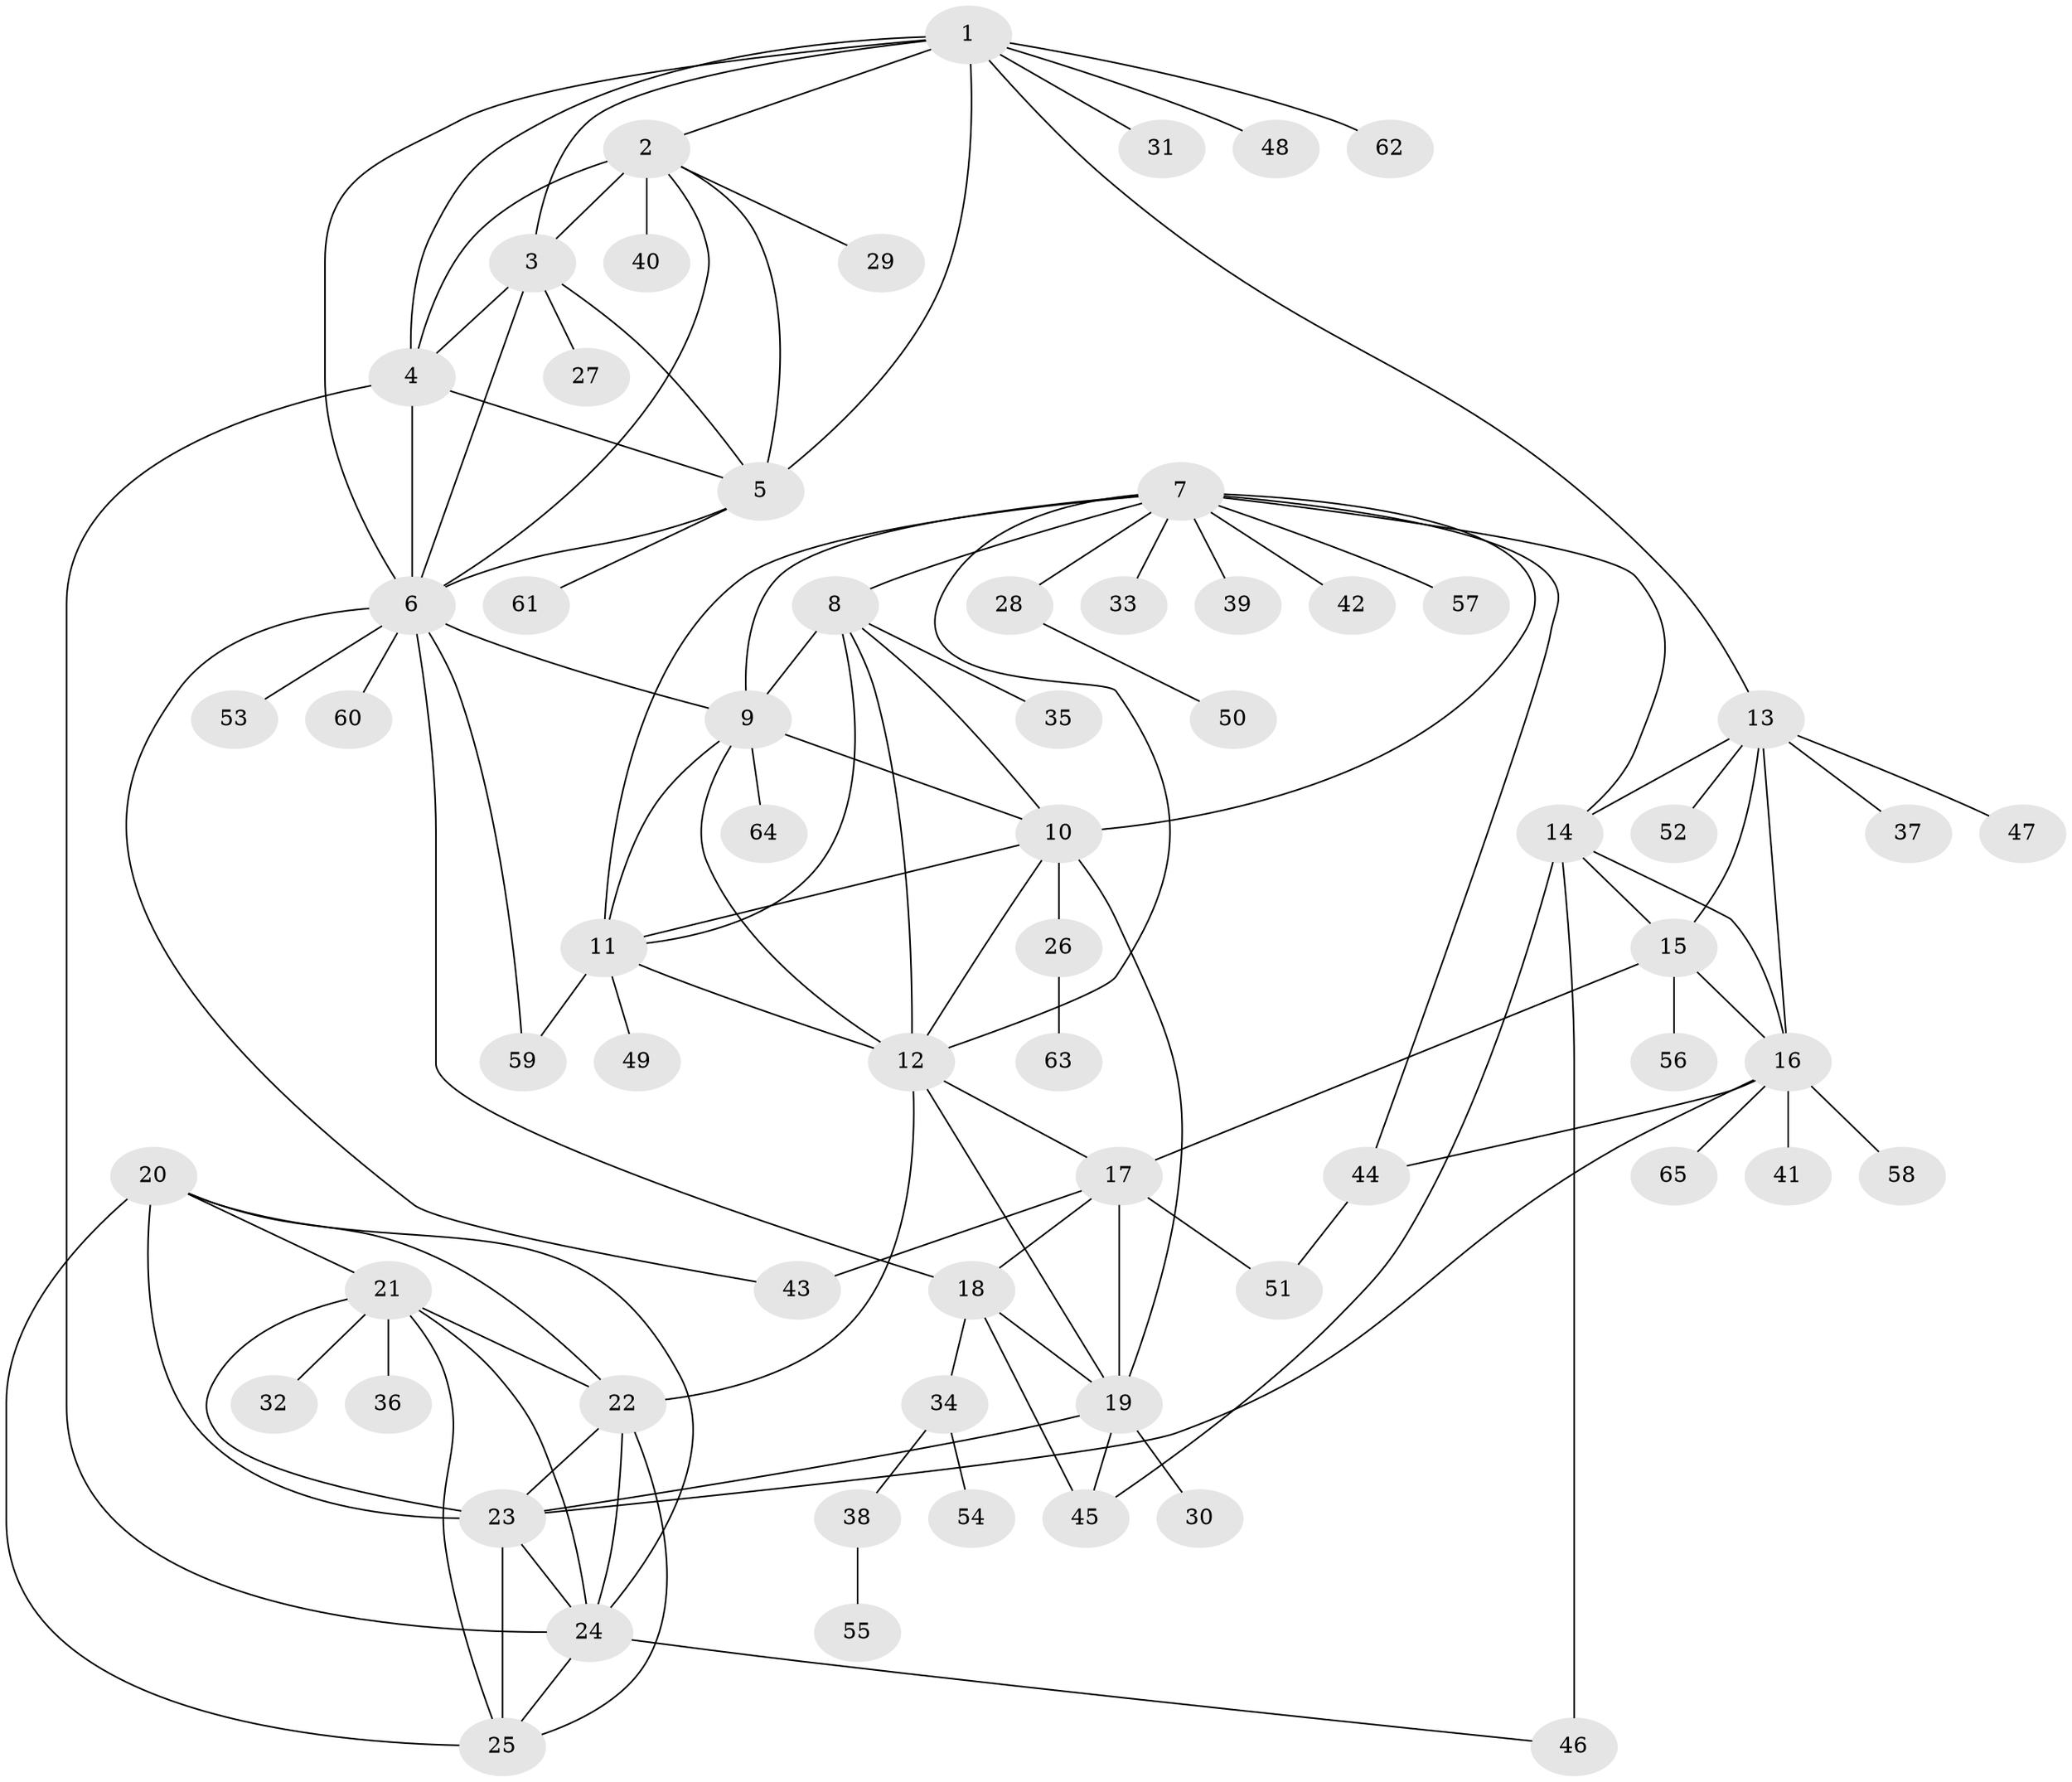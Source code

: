 // original degree distribution, {10: 0.015503875968992248, 11: 0.023255813953488372, 7: 0.046511627906976744, 12: 0.015503875968992248, 13: 0.015503875968992248, 8: 0.05426356589147287, 5: 0.015503875968992248, 9: 0.031007751937984496, 6: 0.015503875968992248, 1: 0.5968992248062015, 2: 0.13953488372093023, 4: 0.015503875968992248, 3: 0.015503875968992248}
// Generated by graph-tools (version 1.1) at 2025/37/03/09/25 02:37:14]
// undirected, 65 vertices, 113 edges
graph export_dot {
graph [start="1"]
  node [color=gray90,style=filled];
  1;
  2;
  3;
  4;
  5;
  6;
  7;
  8;
  9;
  10;
  11;
  12;
  13;
  14;
  15;
  16;
  17;
  18;
  19;
  20;
  21;
  22;
  23;
  24;
  25;
  26;
  27;
  28;
  29;
  30;
  31;
  32;
  33;
  34;
  35;
  36;
  37;
  38;
  39;
  40;
  41;
  42;
  43;
  44;
  45;
  46;
  47;
  48;
  49;
  50;
  51;
  52;
  53;
  54;
  55;
  56;
  57;
  58;
  59;
  60;
  61;
  62;
  63;
  64;
  65;
  1 -- 2 [weight=1.0];
  1 -- 3 [weight=1.0];
  1 -- 4 [weight=1.0];
  1 -- 5 [weight=1.0];
  1 -- 6 [weight=1.0];
  1 -- 13 [weight=1.0];
  1 -- 31 [weight=1.0];
  1 -- 48 [weight=1.0];
  1 -- 62 [weight=1.0];
  2 -- 3 [weight=1.0];
  2 -- 4 [weight=1.0];
  2 -- 5 [weight=1.0];
  2 -- 6 [weight=1.0];
  2 -- 29 [weight=1.0];
  2 -- 40 [weight=4.0];
  3 -- 4 [weight=1.0];
  3 -- 5 [weight=1.0];
  3 -- 6 [weight=1.0];
  3 -- 27 [weight=1.0];
  4 -- 5 [weight=1.0];
  4 -- 6 [weight=1.0];
  4 -- 24 [weight=1.0];
  5 -- 6 [weight=1.0];
  5 -- 61 [weight=1.0];
  6 -- 9 [weight=1.0];
  6 -- 18 [weight=1.0];
  6 -- 43 [weight=1.0];
  6 -- 53 [weight=1.0];
  6 -- 59 [weight=1.0];
  6 -- 60 [weight=1.0];
  7 -- 8 [weight=1.0];
  7 -- 9 [weight=1.0];
  7 -- 10 [weight=1.0];
  7 -- 11 [weight=1.0];
  7 -- 12 [weight=1.0];
  7 -- 14 [weight=1.0];
  7 -- 28 [weight=1.0];
  7 -- 33 [weight=1.0];
  7 -- 39 [weight=1.0];
  7 -- 42 [weight=1.0];
  7 -- 44 [weight=1.0];
  7 -- 57 [weight=1.0];
  8 -- 9 [weight=1.0];
  8 -- 10 [weight=1.0];
  8 -- 11 [weight=1.0];
  8 -- 12 [weight=4.0];
  8 -- 35 [weight=1.0];
  9 -- 10 [weight=1.0];
  9 -- 11 [weight=1.0];
  9 -- 12 [weight=1.0];
  9 -- 64 [weight=1.0];
  10 -- 11 [weight=1.0];
  10 -- 12 [weight=1.0];
  10 -- 19 [weight=1.0];
  10 -- 26 [weight=6.0];
  11 -- 12 [weight=1.0];
  11 -- 49 [weight=1.0];
  11 -- 59 [weight=1.0];
  12 -- 17 [weight=1.0];
  12 -- 19 [weight=1.0];
  12 -- 22 [weight=1.0];
  13 -- 14 [weight=3.0];
  13 -- 15 [weight=3.0];
  13 -- 16 [weight=3.0];
  13 -- 37 [weight=1.0];
  13 -- 47 [weight=1.0];
  13 -- 52 [weight=3.0];
  14 -- 15 [weight=1.0];
  14 -- 16 [weight=1.0];
  14 -- 45 [weight=1.0];
  14 -- 46 [weight=3.0];
  15 -- 16 [weight=1.0];
  15 -- 17 [weight=1.0];
  15 -- 56 [weight=2.0];
  16 -- 23 [weight=1.0];
  16 -- 41 [weight=1.0];
  16 -- 44 [weight=1.0];
  16 -- 58 [weight=1.0];
  16 -- 65 [weight=1.0];
  17 -- 18 [weight=4.0];
  17 -- 19 [weight=4.0];
  17 -- 43 [weight=1.0];
  17 -- 51 [weight=4.0];
  18 -- 19 [weight=1.0];
  18 -- 34 [weight=1.0];
  18 -- 45 [weight=1.0];
  19 -- 23 [weight=1.0];
  19 -- 30 [weight=2.0];
  19 -- 45 [weight=1.0];
  20 -- 21 [weight=1.0];
  20 -- 22 [weight=1.0];
  20 -- 23 [weight=1.0];
  20 -- 24 [weight=1.0];
  20 -- 25 [weight=1.0];
  21 -- 22 [weight=1.0];
  21 -- 23 [weight=1.0];
  21 -- 24 [weight=1.0];
  21 -- 25 [weight=1.0];
  21 -- 32 [weight=1.0];
  21 -- 36 [weight=1.0];
  22 -- 23 [weight=2.0];
  22 -- 24 [weight=1.0];
  22 -- 25 [weight=1.0];
  23 -- 24 [weight=1.0];
  23 -- 25 [weight=1.0];
  24 -- 25 [weight=1.0];
  24 -- 46 [weight=1.0];
  26 -- 63 [weight=1.0];
  28 -- 50 [weight=1.0];
  34 -- 38 [weight=1.0];
  34 -- 54 [weight=1.0];
  38 -- 55 [weight=2.0];
  44 -- 51 [weight=1.0];
}
